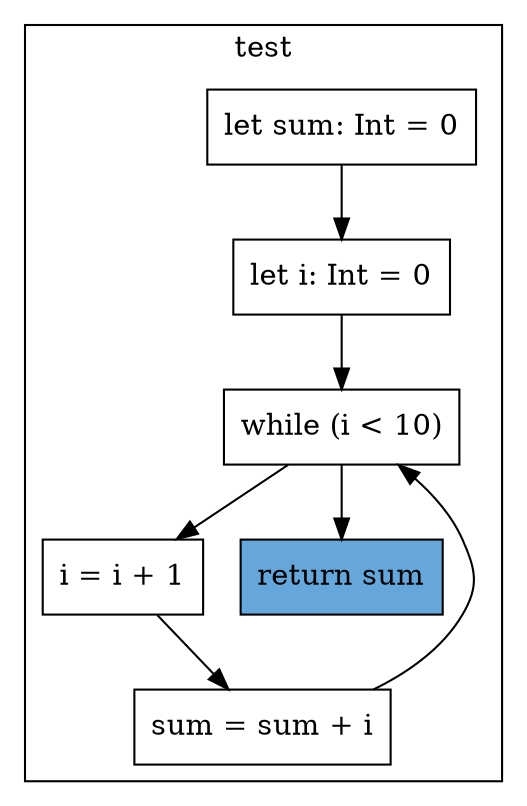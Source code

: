 digraph "loops-1" {
    node [shape=box];
    subgraph "cluster_test" {
        label="test";
        "test_141" [label="let sum: Int = 0"];
        "test_142" [label="let i: Int = 0"];
        "test_144" [label="while (i < 10)"];
        "test_146" [label="i = i + 1"];
        "test_148" [label="sum = sum + i"];
        "test_151" [label="return sum",style=filled,fillcolor="#66A7DB"];
        "test_141" -> "test_142";
        "test_142" -> "test_144";
        "test_144" -> "test_146";
        "test_146" -> "test_148";
        "test_148" -> "test_144";
        "test_144" -> "test_151";
    }
}
